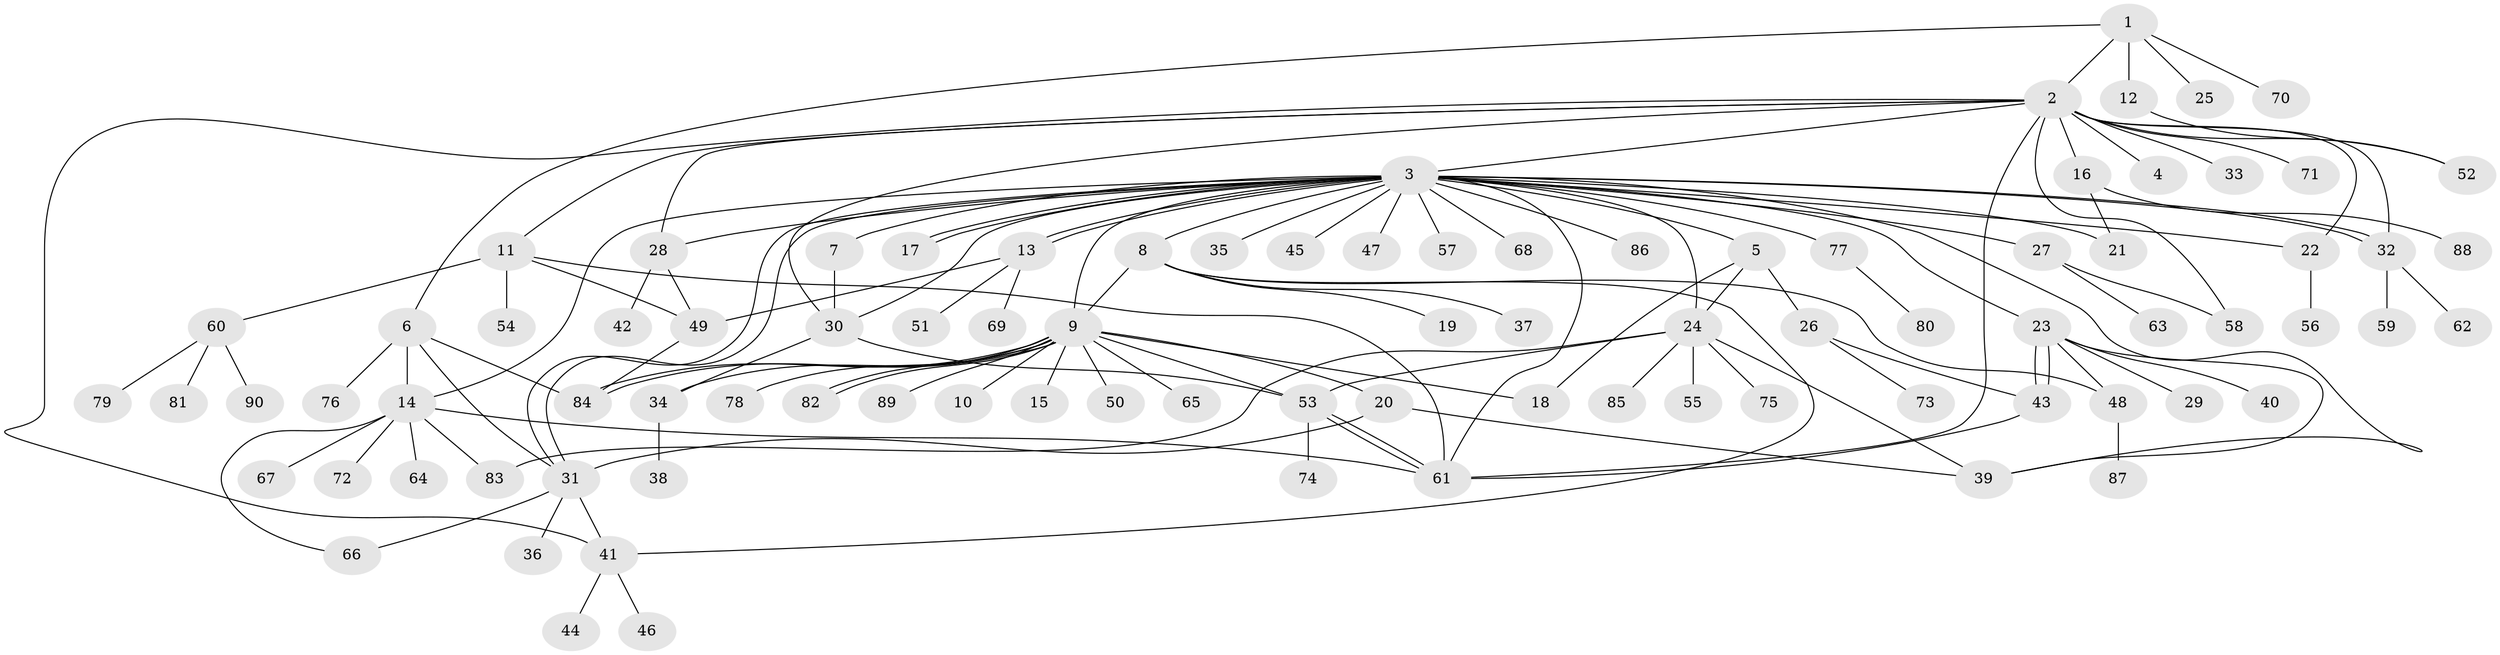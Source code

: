 // coarse degree distribution, {2: 0.21428571428571427, 8: 0.07142857142857142, 13: 0.03571428571428571, 6: 0.07142857142857142, 4: 0.14285714285714285, 7: 0.03571428571428571, 5: 0.14285714285714285, 1: 0.17857142857142858, 3: 0.10714285714285714}
// Generated by graph-tools (version 1.1) at 2025/50/03/04/25 22:50:24]
// undirected, 90 vertices, 132 edges
graph export_dot {
  node [color=gray90,style=filled];
  1;
  2;
  3;
  4;
  5;
  6;
  7;
  8;
  9;
  10;
  11;
  12;
  13;
  14;
  15;
  16;
  17;
  18;
  19;
  20;
  21;
  22;
  23;
  24;
  25;
  26;
  27;
  28;
  29;
  30;
  31;
  32;
  33;
  34;
  35;
  36;
  37;
  38;
  39;
  40;
  41;
  42;
  43;
  44;
  45;
  46;
  47;
  48;
  49;
  50;
  51;
  52;
  53;
  54;
  55;
  56;
  57;
  58;
  59;
  60;
  61;
  62;
  63;
  64;
  65;
  66;
  67;
  68;
  69;
  70;
  71;
  72;
  73;
  74;
  75;
  76;
  77;
  78;
  79;
  80;
  81;
  82;
  83;
  84;
  85;
  86;
  87;
  88;
  89;
  90;
  1 -- 2;
  1 -- 6;
  1 -- 12;
  1 -- 25;
  1 -- 70;
  2 -- 3;
  2 -- 4;
  2 -- 11;
  2 -- 16;
  2 -- 22;
  2 -- 28;
  2 -- 30;
  2 -- 32;
  2 -- 33;
  2 -- 41;
  2 -- 52;
  2 -- 58;
  2 -- 61;
  2 -- 71;
  3 -- 5;
  3 -- 7;
  3 -- 8;
  3 -- 9;
  3 -- 13;
  3 -- 13;
  3 -- 14;
  3 -- 17;
  3 -- 17;
  3 -- 21;
  3 -- 22;
  3 -- 23;
  3 -- 24;
  3 -- 27;
  3 -- 28;
  3 -- 30;
  3 -- 31;
  3 -- 31;
  3 -- 32;
  3 -- 32;
  3 -- 35;
  3 -- 39;
  3 -- 45;
  3 -- 47;
  3 -- 57;
  3 -- 61;
  3 -- 68;
  3 -- 77;
  3 -- 86;
  5 -- 18;
  5 -- 24;
  5 -- 26;
  6 -- 14;
  6 -- 31;
  6 -- 76;
  6 -- 84;
  7 -- 30;
  8 -- 9;
  8 -- 19;
  8 -- 37;
  8 -- 41;
  8 -- 48;
  9 -- 10;
  9 -- 15;
  9 -- 18;
  9 -- 20;
  9 -- 34;
  9 -- 50;
  9 -- 53;
  9 -- 65;
  9 -- 78;
  9 -- 82;
  9 -- 82;
  9 -- 84;
  9 -- 84;
  9 -- 89;
  11 -- 49;
  11 -- 54;
  11 -- 60;
  11 -- 61;
  12 -- 52;
  13 -- 49;
  13 -- 51;
  13 -- 69;
  14 -- 61;
  14 -- 64;
  14 -- 66;
  14 -- 67;
  14 -- 72;
  14 -- 83;
  16 -- 21;
  16 -- 88;
  20 -- 31;
  20 -- 39;
  22 -- 56;
  23 -- 29;
  23 -- 39;
  23 -- 40;
  23 -- 43;
  23 -- 43;
  23 -- 48;
  24 -- 39;
  24 -- 53;
  24 -- 55;
  24 -- 75;
  24 -- 83;
  24 -- 85;
  26 -- 43;
  26 -- 73;
  27 -- 58;
  27 -- 63;
  28 -- 42;
  28 -- 49;
  30 -- 34;
  30 -- 53;
  31 -- 36;
  31 -- 41;
  31 -- 66;
  32 -- 59;
  32 -- 62;
  34 -- 38;
  41 -- 44;
  41 -- 46;
  43 -- 61;
  48 -- 87;
  49 -- 84;
  53 -- 61;
  53 -- 61;
  53 -- 74;
  60 -- 79;
  60 -- 81;
  60 -- 90;
  77 -- 80;
}
